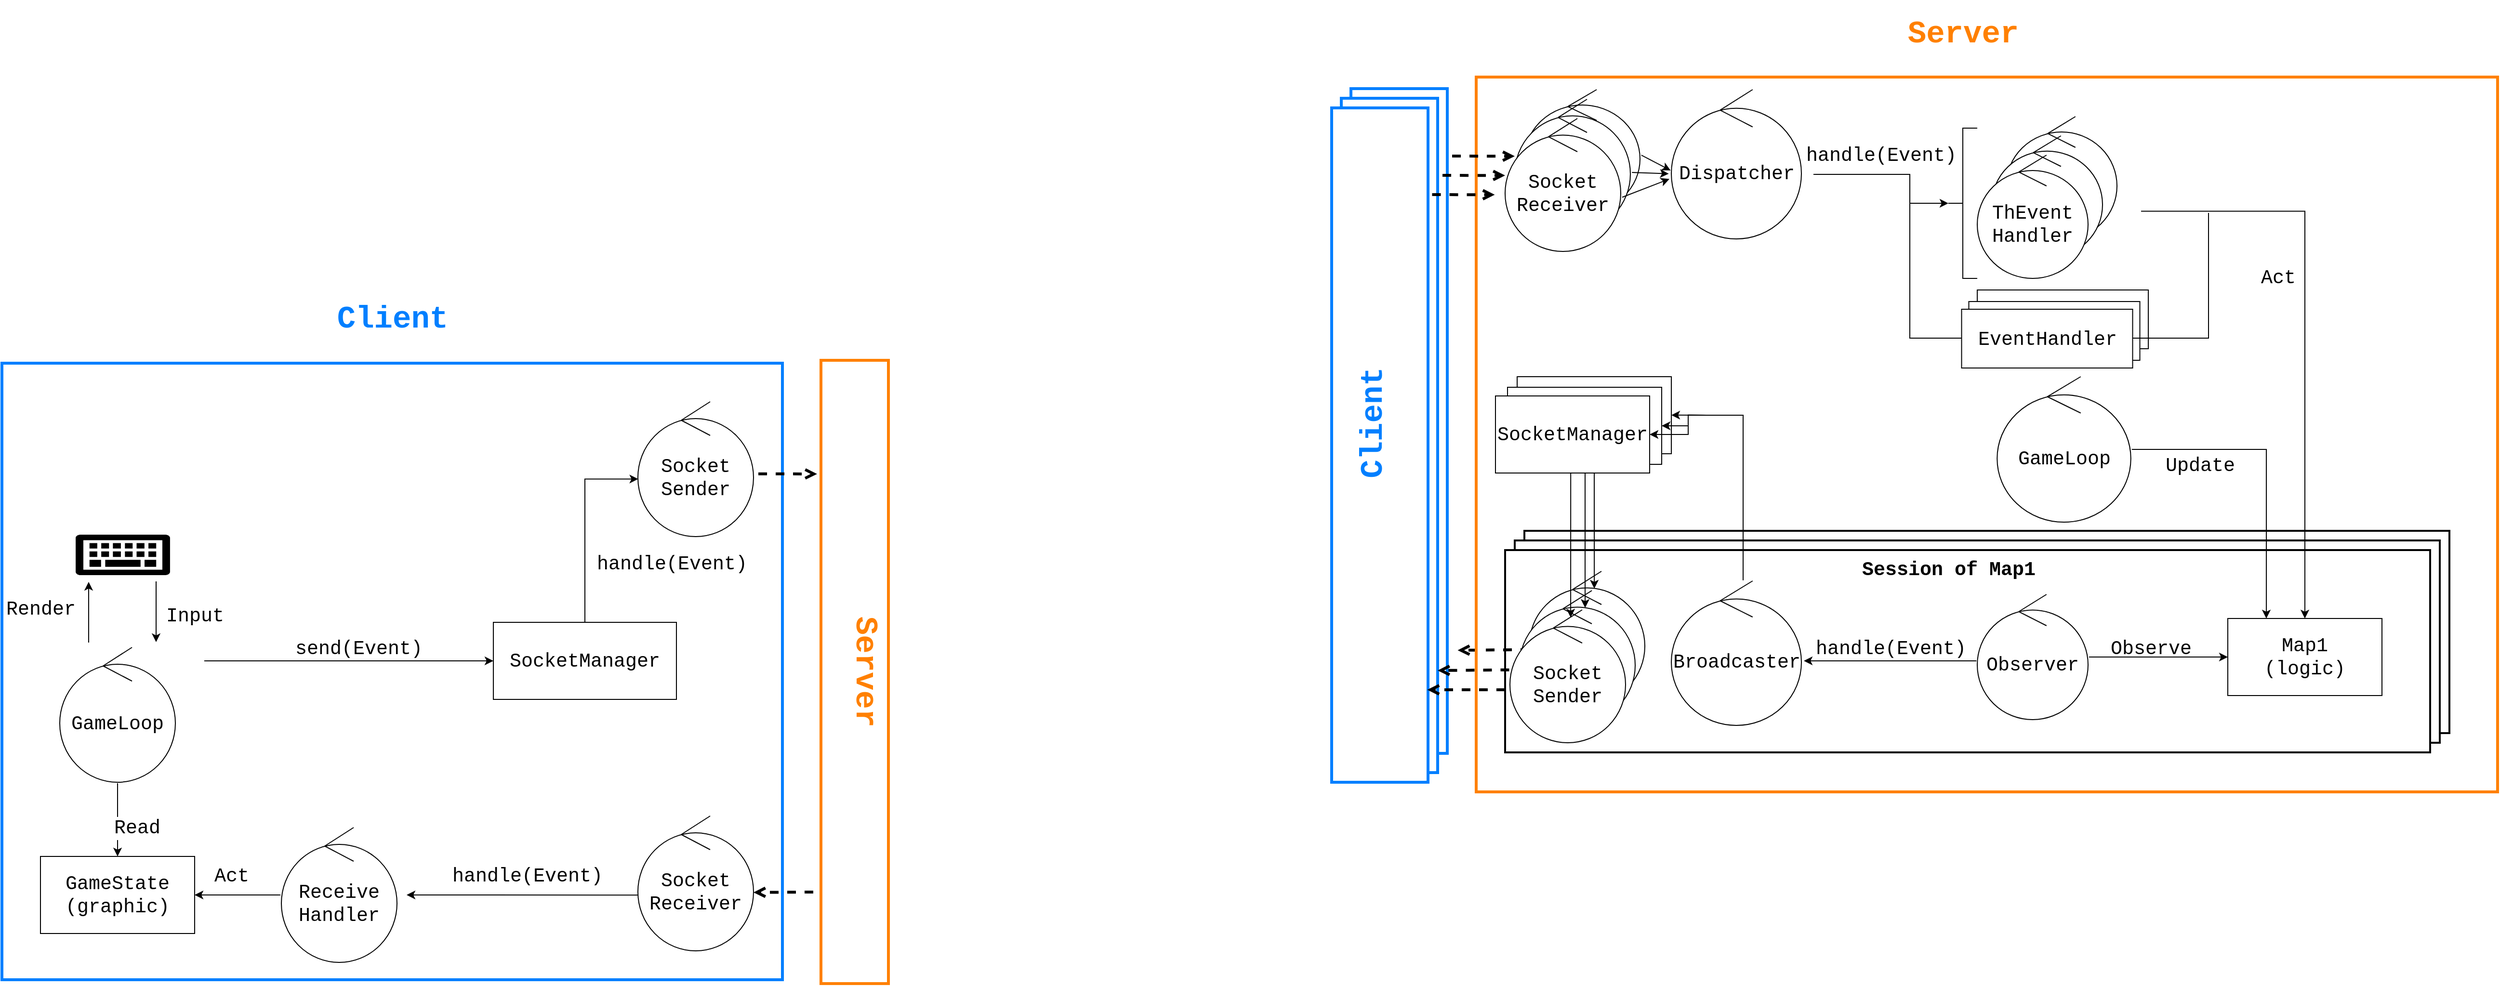 <mxfile compressed="false" version="13.3.5" type="device">
  <diagram id="oRo_z_dw-nL0XvEMk9dy" name="Threading architecture">
    <mxGraphModel dx="5634" dy="1031" grid="1" gridSize="10" guides="1" tooltips="1" connect="1" arrows="1" fold="1" page="0" pageScale="1" pageWidth="850" pageHeight="1100" background="#ffffff" math="0" shadow="0">
      <root>
        <mxCell id="OZjUQ0gGfMh4LwKYj09D-0" />
        <mxCell id="OZjUQ0gGfMh4LwKYj09D-1" parent="OZjUQ0gGfMh4LwKYj09D-0" />
        <mxCell id="T-jV7CFjgYgoMKKSoODc-3" value="" style="rounded=0;whiteSpace=wrap;html=1;fillColor=none;strokeColor=#000000;strokeWidth=2;fontSize=20;" vertex="1" parent="OZjUQ0gGfMh4LwKYj09D-1">
          <mxGeometry x="1280" y="1760" width="960" height="210" as="geometry" />
        </mxCell>
        <mxCell id="T-jV7CFjgYgoMKKSoODc-2" value="" style="rounded=0;whiteSpace=wrap;html=1;strokeColor=#000000;strokeWidth=2;fontSize=20;" vertex="1" parent="OZjUQ0gGfMh4LwKYj09D-1">
          <mxGeometry x="1270" y="1770" width="960" height="210" as="geometry" />
        </mxCell>
        <mxCell id="OZjUQ0gGfMh4LwKYj09D-3" value="" style="rounded=0;whiteSpace=wrap;html=1;strokeColor=#000000;strokeWidth=2;fontSize=20;" parent="OZjUQ0gGfMh4LwKYj09D-1" vertex="1">
          <mxGeometry x="1260" y="1780" width="960" height="210" as="geometry" />
        </mxCell>
        <mxCell id="mMupcujavIfd1Qa72NL4-7" style="edgeStyle=orthogonalEdgeStyle;rounded=0;comic=0;orthogonalLoop=1;jettySize=auto;html=1;entryX=0.563;entryY=0.13;entryDx=0;entryDy=0;entryPerimeter=0;startArrow=none;startFill=0;endArrow=classic;endFill=1;strokeWidth=1;fontFamily=Courier New;fontSize=20;" parent="OZjUQ0gGfMh4LwKYj09D-1" source="mMupcujavIfd1Qa72NL4-4" target="OZjUQ0gGfMh4LwKYj09D-16" edge="1">
          <mxGeometry relative="1" as="geometry" />
        </mxCell>
        <mxCell id="T-jV7CFjgYgoMKKSoODc-22" value="" style="endArrow=open;dashed=1;html=1;fontFamily=Courier New;strokeWidth=3;endFill=0;exitX=0.002;exitY=0.588;exitDx=0;exitDy=0;exitPerimeter=0;fontSize=20;" edge="1" parent="OZjUQ0gGfMh4LwKYj09D-1">
          <mxGeometry width="50" height="50" relative="1" as="geometry">
            <mxPoint x="1285.004" y="1883.32" as="sourcePoint" />
            <mxPoint x="1210.76" y="1884" as="targetPoint" />
          </mxGeometry>
        </mxCell>
        <mxCell id="T-jV7CFjgYgoMKKSoODc-20" value="" style="rounded=0;whiteSpace=wrap;html=1;fillColor=none;strokeColor=#007FFF;strokeWidth=3;" vertex="1" parent="OZjUQ0gGfMh4LwKYj09D-1">
          <mxGeometry x="1100" y="1301" width="100" height="690" as="geometry" />
        </mxCell>
        <mxCell id="T-jV7CFjgYgoMKKSoODc-17" value="" style="rounded=0;whiteSpace=wrap;html=1;strokeColor=#007FFF;strokeWidth=3;" vertex="1" parent="OZjUQ0gGfMh4LwKYj09D-1">
          <mxGeometry x="1090" y="1311" width="100" height="700" as="geometry" />
        </mxCell>
        <mxCell id="T-jV7CFjgYgoMKKSoODc-18" value="" style="endArrow=open;dashed=1;html=1;fontFamily=Courier New;strokeWidth=3;exitX=1.033;exitY=0.534;exitDx=0;exitDy=0;exitPerimeter=0;endFill=0;fontSize=20;" edge="1" parent="OZjUQ0gGfMh4LwKYj09D-1">
          <mxGeometry width="50" height="50" relative="1" as="geometry">
            <mxPoint x="1195.026" y="1390.998" as="sourcePoint" />
            <mxPoint x="1260" y="1391.17" as="targetPoint" />
          </mxGeometry>
        </mxCell>
        <mxCell id="T-jV7CFjgYgoMKKSoODc-19" value="" style="endArrow=open;dashed=1;html=1;fontFamily=Courier New;strokeWidth=3;endFill=0;exitX=0.002;exitY=0.588;exitDx=0;exitDy=0;exitPerimeter=0;fontSize=20;" edge="1" parent="OZjUQ0gGfMh4LwKYj09D-1">
          <mxGeometry width="50" height="50" relative="1" as="geometry">
            <mxPoint x="1264.244" y="1904.32" as="sourcePoint" />
            <mxPoint x="1190" y="1905" as="targetPoint" />
          </mxGeometry>
        </mxCell>
        <mxCell id="T-jV7CFjgYgoMKKSoODc-6" value="EventHandler" style="rounded=0;whiteSpace=wrap;html=1;strokeColor=#000000;strokeWidth=1;fillColor=#ffffff;fontFamily=Courier New;fontSize=20;" vertex="1" parent="OZjUQ0gGfMh4LwKYj09D-1">
          <mxGeometry x="1750" y="1510" width="177.5" height="61" as="geometry" />
        </mxCell>
        <mxCell id="T-jV7CFjgYgoMKKSoODc-5" value="EventHandler" style="rounded=0;whiteSpace=wrap;html=1;strokeColor=#000000;strokeWidth=1;fillColor=#ffffff;fontFamily=Courier New;fontSize=20;" vertex="1" parent="OZjUQ0gGfMh4LwKYj09D-1">
          <mxGeometry x="1741.25" y="1522" width="177.5" height="61" as="geometry" />
        </mxCell>
        <mxCell id="mMupcujavIfd1Qa72NL4-4" value="" style="rounded=0;whiteSpace=wrap;html=1;strokeColor=#000000;strokeWidth=1;fillColor=#ffffff;fontFamily=Courier New;fontSize=20;" parent="OZjUQ0gGfMh4LwKYj09D-1" vertex="1">
          <mxGeometry x="1272.5" y="1600" width="160" height="80" as="geometry" />
        </mxCell>
        <mxCell id="mMupcujavIfd1Qa72NL4-3" value="" style="rounded=0;whiteSpace=wrap;html=1;strokeColor=#000000;strokeWidth=1;fillColor=#ffffff;fontFamily=Courier New;fontSize=20;" parent="OZjUQ0gGfMh4LwKYj09D-1" vertex="1">
          <mxGeometry x="1262.5" y="1611" width="160" height="80" as="geometry" />
        </mxCell>
        <mxCell id="OZjUQ0gGfMh4LwKYj09D-2" value="" style="rounded=0;whiteSpace=wrap;html=1;fillColor=none;strokeColor=#FF8000;strokeWidth=3;" parent="OZjUQ0gGfMh4LwKYj09D-1" vertex="1">
          <mxGeometry x="1230" y="1289" width="1060" height="742" as="geometry" />
        </mxCell>
        <mxCell id="OZjUQ0gGfMh4LwKYj09D-4" value="" style="ellipse;shape=umlControl;whiteSpace=wrap;html=1;strokeColor=#000000;fillColor=#ffffff;fontFamily=Courier New;perimeterSpacing=1;fontSize=20;" parent="OZjUQ0gGfMh4LwKYj09D-1" vertex="1">
          <mxGeometry x="1780" y="1330" width="115" height="128" as="geometry" />
        </mxCell>
        <mxCell id="OZjUQ0gGfMh4LwKYj09D-5" value="" style="ellipse;shape=umlControl;whiteSpace=wrap;html=1;strokeColor=#000000;fillColor=#ffffff;fontFamily=Courier New;perimeterSpacing=1;fontSize=20;" parent="OZjUQ0gGfMh4LwKYj09D-1" vertex="1">
          <mxGeometry x="1765" y="1350" width="115" height="127" as="geometry" />
        </mxCell>
        <mxCell id="OZjUQ0gGfMh4LwKYj09D-6" value="" style="ellipse;shape=umlControl;whiteSpace=wrap;html=1;strokeColor=#000000;fillColor=#ffffff;fontFamily=Courier New;fontSize=20;" parent="OZjUQ0gGfMh4LwKYj09D-1" vertex="1">
          <mxGeometry x="1280" y="1302" width="120" height="128" as="geometry" />
        </mxCell>
        <mxCell id="OZjUQ0gGfMh4LwKYj09D-7" value="" style="ellipse;shape=umlControl;whiteSpace=wrap;html=1;strokeColor=#000000;fillColor=#ffffff;fontFamily=Courier New;fontSize=20;" parent="OZjUQ0gGfMh4LwKYj09D-1" vertex="1">
          <mxGeometry x="1270" y="1312" width="120" height="138" as="geometry" />
        </mxCell>
        <mxCell id="OZjUQ0gGfMh4LwKYj09D-8" value="" style="rounded=0;whiteSpace=wrap;html=1;fillColor=none;strokeColor=#007FFF;strokeWidth=3;" parent="OZjUQ0gGfMh4LwKYj09D-1" vertex="1">
          <mxGeometry x="-300" y="1586" width="810" height="640" as="geometry" />
        </mxCell>
        <mxCell id="OZjUQ0gGfMh4LwKYj09D-9" value="Socket&lt;br&gt;Sender" style="ellipse;shape=umlControl;whiteSpace=wrap;html=1;strokeColor=#000000;fillColor=#ffffff;fontFamily=Courier New;perimeterSpacing=1;fontSize=20;" parent="OZjUQ0gGfMh4LwKYj09D-1" vertex="1">
          <mxGeometry x="360" y="1626" width="120" height="140" as="geometry" />
        </mxCell>
        <mxCell id="OZjUQ0gGfMh4LwKYj09D-10" style="edgeStyle=orthogonalEdgeStyle;rounded=0;orthogonalLoop=1;jettySize=auto;html=1;startArrow=none;startFill=0;endArrow=classic;endFill=1;strokeWidth=1;fontFamily=Courier New;fontSize=20;exitX=0.008;exitY=0.585;exitDx=0;exitDy=0;exitPerimeter=0;" parent="OZjUQ0gGfMh4LwKYj09D-1" source="OZjUQ0gGfMh4LwKYj09D-12" edge="1">
          <mxGeometry relative="1" as="geometry">
            <Array as="points">
              <mxPoint x="320" y="2138" />
            </Array>
            <mxPoint x="320" y="2138" as="sourcePoint" />
            <mxPoint x="120" y="2138" as="targetPoint" />
          </mxGeometry>
        </mxCell>
        <mxCell id="OZjUQ0gGfMh4LwKYj09D-11" value="handle(Event)" style="edgeLabel;html=1;align=center;verticalAlign=middle;resizable=0;points=[];fontFamily=Courier New;labelBackgroundColor=none;fontSize=20;" parent="OZjUQ0gGfMh4LwKYj09D-10" vertex="1" connectable="0">
          <mxGeometry x="0.167" relative="1" as="geometry">
            <mxPoint x="25.05" y="-20" as="offset" />
          </mxGeometry>
        </mxCell>
        <mxCell id="OZjUQ0gGfMh4LwKYj09D-12" value="Socket&lt;br&gt;Receiver" style="ellipse;shape=umlControl;whiteSpace=wrap;html=1;strokeColor=#000000;fillColor=#ffffff;fontFamily=Courier New;perimeterSpacing=1;fontSize=20;" parent="OZjUQ0gGfMh4LwKYj09D-1" vertex="1">
          <mxGeometry x="360" y="2056" width="120" height="140" as="geometry" />
        </mxCell>
        <mxCell id="OZjUQ0gGfMh4LwKYj09D-13" value="" style="endArrow=open;dashed=1;html=1;fontFamily=Courier New;strokeWidth=3;exitX=1.033;exitY=0.534;exitDx=0;exitDy=0;exitPerimeter=0;endFill=0;fontSize=20;" parent="OZjUQ0gGfMh4LwKYj09D-1" source="OZjUQ0gGfMh4LwKYj09D-9" edge="1">
          <mxGeometry width="50" height="50" relative="1" as="geometry">
            <mxPoint x="570" y="1716" as="sourcePoint" />
            <mxPoint x="546" y="1701" as="targetPoint" />
          </mxGeometry>
        </mxCell>
        <mxCell id="OZjUQ0gGfMh4LwKYj09D-14" value="Socket&lt;br&gt;Receiver" style="ellipse;shape=umlControl;whiteSpace=wrap;html=1;strokeColor=#000000;fillColor=#ffffff;fontFamily=Courier New;perimeterSpacing=1;fontSize=20;" parent="OZjUQ0gGfMh4LwKYj09D-1" vertex="1">
          <mxGeometry x="1260" y="1332" width="120" height="138" as="geometry" />
        </mxCell>
        <mxCell id="OZjUQ0gGfMh4LwKYj09D-19" value="Dispatcher" style="ellipse;shape=umlControl;whiteSpace=wrap;html=1;strokeColor=#000000;fillColor=#ffffff;fontFamily=Courier New;perimeterSpacing=1;fontSize=20;" parent="OZjUQ0gGfMh4LwKYj09D-1" vertex="1">
          <mxGeometry x="1432.5" y="1302" width="135" height="155" as="geometry" />
        </mxCell>
        <mxCell id="OZjUQ0gGfMh4LwKYj09D-20" value="" style="endArrow=classic;html=1;strokeWidth=1;fontFamily=Courier New;entryX=0.002;entryY=0.541;entryDx=0;entryDy=0;entryPerimeter=0;exitX=1.012;exitY=0.532;exitDx=0;exitDy=0;exitPerimeter=0;fontSize=20;" parent="OZjUQ0gGfMh4LwKYj09D-1" source="OZjUQ0gGfMh4LwKYj09D-6" target="OZjUQ0gGfMh4LwKYj09D-19" edge="1">
          <mxGeometry width="50" height="50" relative="1" as="geometry">
            <mxPoint x="1400" y="1400" as="sourcePoint" />
            <mxPoint x="1450" y="1350" as="targetPoint" />
          </mxGeometry>
        </mxCell>
        <mxCell id="OZjUQ0gGfMh4LwKYj09D-21" value="" style="endArrow=classic;html=1;strokeWidth=1;fontFamily=Courier New;exitX=1.014;exitY=0.551;exitDx=0;exitDy=0;exitPerimeter=0;entryX=-0.012;entryY=0.563;entryDx=0;entryDy=0;entryPerimeter=0;fontSize=20;" parent="OZjUQ0gGfMh4LwKYj09D-1" source="OZjUQ0gGfMh4LwKYj09D-7" target="OZjUQ0gGfMh4LwKYj09D-19" edge="1">
          <mxGeometry width="50" height="50" relative="1" as="geometry">
            <mxPoint x="1400" y="1410.006" as="sourcePoint" />
            <mxPoint x="1462.804" y="1430.002" as="targetPoint" />
          </mxGeometry>
        </mxCell>
        <mxCell id="OZjUQ0gGfMh4LwKYj09D-22" value="" style="endArrow=classic;html=1;strokeWidth=1;fontFamily=Courier New;exitX=1.004;exitY=0.591;exitDx=0;exitDy=0;exitPerimeter=0;entryX=-0.007;entryY=0.597;entryDx=0;entryDy=0;entryPerimeter=0;fontSize=20;" parent="OZjUQ0gGfMh4LwKYj09D-1" source="OZjUQ0gGfMh4LwKYj09D-14" target="OZjUQ0gGfMh4LwKYj09D-19" edge="1">
          <mxGeometry width="50" height="50" relative="1" as="geometry">
            <mxPoint x="1390.0" y="1430.0" as="sourcePoint" />
            <mxPoint x="1460.856" y="1431.176" as="targetPoint" />
          </mxGeometry>
        </mxCell>
        <mxCell id="mMupcujavIfd1Qa72NL4-8" style="edgeStyle=orthogonalEdgeStyle;rounded=0;comic=0;orthogonalLoop=1;jettySize=auto;html=1;startArrow=none;startFill=0;endArrow=none;endFill=0;strokeWidth=1;fontFamily=Courier New;fontSize=20;" parent="OZjUQ0gGfMh4LwKYj09D-1" source="OZjUQ0gGfMh4LwKYj09D-23" edge="1">
          <mxGeometry relative="1" as="geometry">
            <mxPoint x="1470" y="1640" as="targetPoint" />
            <Array as="points">
              <mxPoint x="1507" y="1640" />
            </Array>
          </mxGeometry>
        </mxCell>
        <mxCell id="OZjUQ0gGfMh4LwKYj09D-28" style="edgeStyle=orthogonalEdgeStyle;rounded=0;orthogonalLoop=1;jettySize=auto;html=1;entryX=0.011;entryY=0.572;entryDx=0;entryDy=0;entryPerimeter=0;startArrow=none;startFill=0;endArrow=classic;endFill=1;strokeWidth=1;fontFamily=Courier New;fontSize=20;" parent="OZjUQ0gGfMh4LwKYj09D-1" source="OZjUQ0gGfMh4LwKYj09D-30" target="OZjUQ0gGfMh4LwKYj09D-9" edge="1">
          <mxGeometry relative="1" as="geometry" />
        </mxCell>
        <mxCell id="OZjUQ0gGfMh4LwKYj09D-29" value="handle(Event)" style="edgeLabel;html=1;align=center;verticalAlign=middle;resizable=0;points=[];fontFamily=Courier New;fontSize=20;" parent="OZjUQ0gGfMh4LwKYj09D-28" vertex="1" connectable="0">
          <mxGeometry x="-0.493" y="4" relative="1" as="geometry">
            <mxPoint x="93.97" y="-10.14" as="offset" />
          </mxGeometry>
        </mxCell>
        <mxCell id="OZjUQ0gGfMh4LwKYj09D-30" value="SocketManager" style="rounded=0;whiteSpace=wrap;html=1;strokeColor=#000000;strokeWidth=1;fillColor=#ffffff;fontFamily=Courier New;fontSize=20;" parent="OZjUQ0gGfMh4LwKYj09D-1" vertex="1">
          <mxGeometry x="210" y="1855" width="190" height="80" as="geometry" />
        </mxCell>
        <mxCell id="OZjUQ0gGfMh4LwKYj09D-31" value="send(Event)" style="text;html=1;align=center;verticalAlign=middle;resizable=0;points=[];autosize=1;fontFamily=Courier New;fontSize=20;" parent="OZjUQ0gGfMh4LwKYj09D-1" vertex="1">
          <mxGeometry x="-5" y="1867" width="150" height="30" as="geometry" />
        </mxCell>
        <mxCell id="OZjUQ0gGfMh4LwKYj09D-32" style="edgeStyle=orthogonalEdgeStyle;rounded=0;orthogonalLoop=1;jettySize=auto;html=1;startArrow=none;startFill=0;endArrow=classic;endFill=1;strokeWidth=1;fontFamily=Courier New;entryX=1;entryY=0.5;entryDx=0;entryDy=0;fontSize=20;" parent="OZjUQ0gGfMh4LwKYj09D-1" source="OZjUQ0gGfMh4LwKYj09D-34" target="OZjUQ0gGfMh4LwKYj09D-50" edge="1">
          <mxGeometry relative="1" as="geometry">
            <mxPoint x="-140" y="2018" as="targetPoint" />
            <Array as="points">
              <mxPoint x="-30" y="2138" />
              <mxPoint x="-30" y="2138" />
            </Array>
          </mxGeometry>
        </mxCell>
        <mxCell id="OZjUQ0gGfMh4LwKYj09D-33" value="Act" style="edgeLabel;html=1;align=center;verticalAlign=middle;resizable=0;points=[];fontFamily=Courier New;fontSize=20;" parent="OZjUQ0gGfMh4LwKYj09D-32" vertex="1" connectable="0">
          <mxGeometry x="0.395" y="-2" relative="1" as="geometry">
            <mxPoint x="10.39" y="-18" as="offset" />
          </mxGeometry>
        </mxCell>
        <mxCell id="OZjUQ0gGfMh4LwKYj09D-34" value="Receive&lt;br&gt;Handler" style="ellipse;shape=umlControl;whiteSpace=wrap;html=1;strokeColor=#000000;fillColor=#ffffff;fontFamily=Courier New;perimeterSpacing=1;fontSize=20;" parent="OZjUQ0gGfMh4LwKYj09D-1" vertex="1">
          <mxGeometry x="-10" y="2068" width="120" height="140" as="geometry" />
        </mxCell>
        <mxCell id="OZjUQ0gGfMh4LwKYj09D-35" value="ThEvent&lt;br&gt;Handler" style="ellipse;shape=umlControl;whiteSpace=wrap;html=1;strokeColor=#000000;fillColor=#ffffff;fontFamily=Courier New;perimeterSpacing=1;fontSize=20;" parent="OZjUQ0gGfMh4LwKYj09D-1" vertex="1">
          <mxGeometry x="1750" y="1370" width="115" height="128" as="geometry" />
        </mxCell>
        <mxCell id="OZjUQ0gGfMh4LwKYj09D-36" style="edgeStyle=orthogonalEdgeStyle;rounded=0;orthogonalLoop=1;jettySize=auto;html=1;startArrow=classic;startFill=1;endArrow=none;endFill=0;strokeWidth=1;fontFamily=Courier New;fontSize=20;" parent="OZjUQ0gGfMh4LwKYj09D-1" edge="1">
          <mxGeometry relative="1" as="geometry">
            <mxPoint x="1720" y="1420" as="sourcePoint" />
            <mxPoint x="1580" y="1390" as="targetPoint" />
            <Array as="points">
              <mxPoint x="1680" y="1420" />
              <mxPoint x="1680" y="1390" />
            </Array>
          </mxGeometry>
        </mxCell>
        <mxCell id="OZjUQ0gGfMh4LwKYj09D-37" value="handle(Event)" style="edgeLabel;html=1;align=center;verticalAlign=middle;resizable=0;points=[];fontFamily=Courier New;labelBackgroundColor=none;fontSize=20;" parent="OZjUQ0gGfMh4LwKYj09D-36" vertex="1" connectable="0">
          <mxGeometry x="0.167" relative="1" as="geometry">
            <mxPoint x="-1.18" y="-20.04" as="offset" />
          </mxGeometry>
        </mxCell>
        <mxCell id="OZjUQ0gGfMh4LwKYj09D-38" value="" style="strokeWidth=1;html=1;shape=mxgraph.flowchart.annotation_2;align=left;labelPosition=right;pointerEvents=1;fillColor=#ffffff;fontFamily=Courier New;fontSize=20;" parent="OZjUQ0gGfMh4LwKYj09D-1" vertex="1">
          <mxGeometry x="1720" y="1342" width="30" height="156" as="geometry" />
        </mxCell>
        <mxCell id="OZjUQ0gGfMh4LwKYj09D-39" style="edgeStyle=orthogonalEdgeStyle;rounded=0;orthogonalLoop=1;jettySize=auto;html=1;entryX=1.029;entryY=0.558;entryDx=0;entryDy=0;entryPerimeter=0;startArrow=classic;startFill=1;endArrow=none;endFill=0;strokeWidth=1;fontFamily=Courier New;exitX=0.5;exitY=0;exitDx=0;exitDy=0;fontSize=20;" parent="OZjUQ0gGfMh4LwKYj09D-1" source="OZjUQ0gGfMh4LwKYj09D-41" edge="1">
          <mxGeometry relative="1" as="geometry">
            <mxPoint x="2030" y="1458" as="sourcePoint" />
            <mxPoint x="1919.998" y="1428.236" as="targetPoint" />
            <Array as="points">
              <mxPoint x="2090" y="1428" />
            </Array>
          </mxGeometry>
        </mxCell>
        <mxCell id="OZjUQ0gGfMh4LwKYj09D-40" value="Act" style="edgeLabel;html=1;align=center;verticalAlign=middle;resizable=0;points=[];fontFamily=Courier New;labelBackgroundColor=none;fontSize=20;" parent="OZjUQ0gGfMh4LwKYj09D-39" vertex="1" connectable="0">
          <mxGeometry x="0.167" relative="1" as="geometry">
            <mxPoint x="-28.43" y="-8.16" as="offset" />
          </mxGeometry>
        </mxCell>
        <mxCell id="OZjUQ0gGfMh4LwKYj09D-41" value="Map1&lt;br style=&quot;font-size: 20px&quot;&gt;(logic)" style="rounded=0;whiteSpace=wrap;html=1;strokeColor=#000000;strokeWidth=1;fillColor=#ffffff;fontFamily=Courier New;fontSize=20;" parent="OZjUQ0gGfMh4LwKYj09D-1" vertex="1">
          <mxGeometry x="2010" y="1851" width="160" height="80" as="geometry" />
        </mxCell>
        <mxCell id="OZjUQ0gGfMh4LwKYj09D-42" style="edgeStyle=orthogonalEdgeStyle;rounded=0;orthogonalLoop=1;jettySize=auto;html=1;startArrow=none;startFill=0;endArrow=classic;endFill=1;strokeWidth=1;fontFamily=Courier New;entryX=0.25;entryY=0;entryDx=0;entryDy=0;fontSize=20;" parent="OZjUQ0gGfMh4LwKYj09D-1" source="OZjUQ0gGfMh4LwKYj09D-44" target="OZjUQ0gGfMh4LwKYj09D-41" edge="1">
          <mxGeometry relative="1" as="geometry">
            <mxPoint x="2060" y="1629" as="targetPoint" />
          </mxGeometry>
        </mxCell>
        <mxCell id="OZjUQ0gGfMh4LwKYj09D-43" value="Update" style="edgeLabel;html=1;align=center;verticalAlign=middle;resizable=0;points=[];fontFamily=Courier New;labelBackgroundColor=none;fontSize=20;" parent="OZjUQ0gGfMh4LwKYj09D-42" vertex="1" connectable="0">
          <mxGeometry x="-0.373" y="-1" relative="1" as="geometry">
            <mxPoint x="-28.71" y="15" as="offset" />
          </mxGeometry>
        </mxCell>
        <mxCell id="OZjUQ0gGfMh4LwKYj09D-44" value="GameLoop" style="ellipse;shape=umlControl;whiteSpace=wrap;html=1;strokeColor=#000000;fillColor=#ffffff;fontFamily=Courier New;perimeterSpacing=1;fontSize=20;" parent="OZjUQ0gGfMh4LwKYj09D-1" vertex="1">
          <mxGeometry x="1770.63" y="1600" width="138.75" height="151" as="geometry" />
        </mxCell>
        <mxCell id="OZjUQ0gGfMh4LwKYj09D-49" value="handle(Event)" style="edgeLabel;html=1;align=center;verticalAlign=middle;resizable=0;points=[];fontFamily=Courier New;labelBackgroundColor=none;fontSize=20;" parent="OZjUQ0gGfMh4LwKYj09D-1" vertex="1" connectable="0">
          <mxGeometry x="1659.999" y="1882.0" as="geometry" />
        </mxCell>
        <mxCell id="OZjUQ0gGfMh4LwKYj09D-50" value="GameState&lt;br style=&quot;font-size: 20px;&quot;&gt;(graphic)" style="rounded=0;whiteSpace=wrap;html=1;strokeColor=#000000;strokeWidth=1;fillColor=#ffffff;fontFamily=Courier New;fontSize=20;" parent="OZjUQ0gGfMh4LwKYj09D-1" vertex="1">
          <mxGeometry x="-260" y="2098" width="160" height="80" as="geometry" />
        </mxCell>
        <mxCell id="OZjUQ0gGfMh4LwKYj09D-52" style="edgeStyle=orthogonalEdgeStyle;rounded=0;orthogonalLoop=1;jettySize=auto;html=1;entryX=0.5;entryY=0;entryDx=0;entryDy=0;startArrow=none;startFill=0;endArrow=classic;endFill=1;strokeWidth=1;fontFamily=Courier New;fontSize=20;" parent="OZjUQ0gGfMh4LwKYj09D-1" source="OZjUQ0gGfMh4LwKYj09D-56" target="OZjUQ0gGfMh4LwKYj09D-50" edge="1">
          <mxGeometry relative="1" as="geometry" />
        </mxCell>
        <mxCell id="OZjUQ0gGfMh4LwKYj09D-53" value="Read" style="edgeLabel;html=1;align=center;verticalAlign=middle;resizable=0;points=[];fontFamily=Courier New;fontSize=20;" parent="OZjUQ0gGfMh4LwKYj09D-52" vertex="1" connectable="0">
          <mxGeometry x="-0.234" y="3" relative="1" as="geometry">
            <mxPoint x="17" y="17.03" as="offset" />
          </mxGeometry>
        </mxCell>
        <mxCell id="OZjUQ0gGfMh4LwKYj09D-54" style="edgeStyle=orthogonalEdgeStyle;rounded=0;orthogonalLoop=1;jettySize=auto;html=1;startArrow=none;startFill=0;endArrow=classic;endFill=1;strokeWidth=1;fontFamily=Courier New;fontSize=20;" parent="OZjUQ0gGfMh4LwKYj09D-1" edge="1">
          <mxGeometry relative="1" as="geometry">
            <mxPoint x="-210" y="1812.97" as="targetPoint" />
            <mxPoint x="-210" y="1876" as="sourcePoint" />
          </mxGeometry>
        </mxCell>
        <mxCell id="OZjUQ0gGfMh4LwKYj09D-55" value="Render" style="edgeLabel;html=1;align=center;verticalAlign=middle;resizable=0;points=[];fontFamily=Courier New;fontSize=20;" parent="OZjUQ0gGfMh4LwKYj09D-54" vertex="1" connectable="0">
          <mxGeometry x="-0.229" y="2" relative="1" as="geometry">
            <mxPoint x="-48" y="-10.5" as="offset" />
          </mxGeometry>
        </mxCell>
        <mxCell id="OZjUQ0gGfMh4LwKYj09D-56" value="GameLoop" style="ellipse;shape=umlControl;whiteSpace=wrap;html=1;strokeColor=#000000;fillColor=#ffffff;fontFamily=Courier New;perimeterSpacing=1;fontSize=20;" parent="OZjUQ0gGfMh4LwKYj09D-1" vertex="1">
          <mxGeometry x="-240" y="1881" width="120" height="140" as="geometry" />
        </mxCell>
        <mxCell id="OZjUQ0gGfMh4LwKYj09D-57" style="edgeStyle=orthogonalEdgeStyle;rounded=0;orthogonalLoop=1;jettySize=auto;html=1;entryX=0;entryY=0.5;entryDx=0;entryDy=0;startArrow=none;startFill=0;endArrow=classic;endFill=1;strokeWidth=1;fontFamily=Courier New;comic=0;fontSize=20;" parent="OZjUQ0gGfMh4LwKYj09D-1" target="OZjUQ0gGfMh4LwKYj09D-30" edge="1">
          <mxGeometry relative="1" as="geometry">
            <Array as="points">
              <mxPoint x="99" y="1895" />
            </Array>
            <mxPoint x="-90" y="1895" as="sourcePoint" />
          </mxGeometry>
        </mxCell>
        <mxCell id="mMupcujavIfd1Qa72NL4-0" value="&lt;h1&gt;&lt;font color=&quot;#007fff&quot; style=&quot;font-size: 32px&quot;&gt;Client&lt;/font&gt;&lt;/h1&gt;" style="text;html=1;align=center;verticalAlign=middle;resizable=0;points=[];autosize=1;fontFamily=Courier New;" parent="OZjUQ0gGfMh4LwKYj09D-1" vertex="1">
          <mxGeometry x="40" y="1516" width="130" height="50" as="geometry" />
        </mxCell>
        <mxCell id="mMupcujavIfd1Qa72NL4-1" value="&lt;h1&gt;&lt;font color=&quot;#ff8000&quot; style=&quot;font-size: 32px&quot;&gt;Server&lt;/font&gt;&lt;/h1&gt;" style="text;html=1;align=center;verticalAlign=middle;resizable=0;points=[];autosize=1;fontFamily=Courier New;" parent="OZjUQ0gGfMh4LwKYj09D-1" vertex="1">
          <mxGeometry x="1670" y="1220" width="130" height="50" as="geometry" />
        </mxCell>
        <mxCell id="mMupcujavIfd1Qa72NL4-10" style="edgeStyle=orthogonalEdgeStyle;rounded=0;comic=0;orthogonalLoop=1;jettySize=auto;html=1;entryX=1;entryY=0.5;entryDx=0;entryDy=0;startArrow=none;startFill=0;endArrow=classic;endFill=1;strokeWidth=1;fontFamily=Courier New;fontSize=20;" parent="OZjUQ0gGfMh4LwKYj09D-1" target="mMupcujavIfd1Qa72NL4-4" edge="1">
          <mxGeometry relative="1" as="geometry">
            <mxPoint x="1470" y="1639.941" as="sourcePoint" />
          </mxGeometry>
        </mxCell>
        <mxCell id="mMupcujavIfd1Qa72NL4-11" style="edgeStyle=orthogonalEdgeStyle;rounded=0;comic=0;orthogonalLoop=1;jettySize=auto;html=1;entryX=1;entryY=0.5;entryDx=0;entryDy=0;startArrow=none;startFill=0;endArrow=classic;endFill=1;strokeWidth=1;fontFamily=Courier New;fontSize=20;" parent="OZjUQ0gGfMh4LwKYj09D-1" target="mMupcujavIfd1Qa72NL4-3" edge="1">
          <mxGeometry relative="1" as="geometry">
            <Array as="points">
              <mxPoint x="1450" y="1640" />
              <mxPoint x="1450" y="1651" />
            </Array>
            <mxPoint x="1470" y="1639.941" as="sourcePoint" />
          </mxGeometry>
        </mxCell>
        <mxCell id="mMupcujavIfd1Qa72NL4-12" style="edgeStyle=orthogonalEdgeStyle;rounded=0;comic=0;orthogonalLoop=1;jettySize=auto;html=1;startArrow=none;startFill=0;endArrow=classic;endFill=1;strokeWidth=1;fontFamily=Courier New;fontSize=20;" parent="OZjUQ0gGfMh4LwKYj09D-1" target="mMupcujavIfd1Qa72NL4-2" edge="1">
          <mxGeometry relative="1" as="geometry">
            <Array as="points">
              <mxPoint x="1450" y="1640" />
              <mxPoint x="1450" y="1660" />
            </Array>
            <mxPoint x="1470" y="1639.941" as="sourcePoint" />
          </mxGeometry>
        </mxCell>
        <mxCell id="mMupcujavIfd1Qa72NL4-13" value="" style="shape=image;html=1;verticalAlign=top;verticalLabelPosition=bottom;labelBackgroundColor=#ffffff;imageAspect=0;aspect=fixed;image=https://cdn2.iconfinder.com/data/icons/pittogrammi/142/03-128.png;strokeColor=#000000;strokeWidth=1;fillColor=#ffffff;fontFamily=Courier New;fontSize=20;" parent="OZjUQ0gGfMh4LwKYj09D-1" vertex="1">
          <mxGeometry x="-249" y="1635" width="149" height="149" as="geometry" />
        </mxCell>
        <mxCell id="T-jV7CFjgYgoMKKSoODc-0" style="edgeStyle=orthogonalEdgeStyle;rounded=0;orthogonalLoop=1;jettySize=auto;html=1;startArrow=none;startFill=0;endArrow=none;endFill=0;strokeWidth=1;fontFamily=Courier New;fontSize=20;" edge="1" parent="OZjUQ0gGfMh4LwKYj09D-1">
          <mxGeometry relative="1" as="geometry">
            <mxPoint x="1990" y="1430" as="sourcePoint" />
            <mxPoint x="1580" y="1390" as="targetPoint" />
            <Array as="points">
              <mxPoint x="1990" y="1560" />
              <mxPoint x="1680" y="1560" />
              <mxPoint x="1680" y="1390" />
            </Array>
          </mxGeometry>
        </mxCell>
        <mxCell id="OZjUQ0gGfMh4LwKYj09D-23" value="Broadcaster" style="ellipse;shape=umlControl;whiteSpace=wrap;html=1;strokeColor=#000000;fillColor=#ffffff;fontFamily=Courier New;perimeterSpacing=1;fontSize=20;" parent="OZjUQ0gGfMh4LwKYj09D-1" vertex="1">
          <mxGeometry x="1432.5" y="1812" width="135" height="150" as="geometry" />
        </mxCell>
        <mxCell id="OZjUQ0gGfMh4LwKYj09D-48" value="Observer" style="ellipse;shape=umlControl;whiteSpace=wrap;html=1;strokeColor=#000000;fillColor=#ffffff;fontFamily=Courier New;perimeterSpacing=1;fontSize=20;" parent="OZjUQ0gGfMh4LwKYj09D-1" vertex="1">
          <mxGeometry x="1750" y="1826" width="115" height="130" as="geometry" />
        </mxCell>
        <mxCell id="OZjUQ0gGfMh4LwKYj09D-45" style="edgeStyle=orthogonalEdgeStyle;rounded=0;orthogonalLoop=1;jettySize=auto;html=1;startArrow=none;startFill=0;endArrow=classic;endFill=1;strokeWidth=1;fontFamily=Courier New;entryX=0;entryY=0.5;entryDx=0;entryDy=0;fontSize=20;" parent="OZjUQ0gGfMh4LwKYj09D-1" source="OZjUQ0gGfMh4LwKYj09D-48" target="OZjUQ0gGfMh4LwKYj09D-41" edge="1">
          <mxGeometry relative="1" as="geometry">
            <mxPoint x="2090" y="1720" as="targetPoint" />
            <Array as="points">
              <mxPoint x="1890" y="1891" />
              <mxPoint x="1890" y="1891" />
            </Array>
          </mxGeometry>
        </mxCell>
        <mxCell id="OZjUQ0gGfMh4LwKYj09D-46" value="Observe" style="edgeLabel;html=1;align=center;verticalAlign=middle;resizable=0;points=[];fontFamily=Courier New;labelBackgroundColor=none;fontSize=20;" parent="OZjUQ0gGfMh4LwKYj09D-45" vertex="1" connectable="0">
          <mxGeometry x="-0.317" y="-2" relative="1" as="geometry">
            <mxPoint x="14.59" y="-11" as="offset" />
          </mxGeometry>
        </mxCell>
        <mxCell id="OZjUQ0gGfMh4LwKYj09D-47" style="edgeStyle=orthogonalEdgeStyle;rounded=0;orthogonalLoop=1;jettySize=auto;html=1;startArrow=none;startFill=0;endArrow=classic;endFill=1;strokeWidth=1;fontFamily=Courier New;fontSize=20;" parent="OZjUQ0gGfMh4LwKYj09D-1" source="OZjUQ0gGfMh4LwKYj09D-48" edge="1">
          <mxGeometry relative="1" as="geometry">
            <Array as="points">
              <mxPoint x="1710" y="1895" />
              <mxPoint x="1710" y="1895" />
            </Array>
            <mxPoint x="1570" y="1895" as="targetPoint" />
          </mxGeometry>
        </mxCell>
        <mxCell id="T-jV7CFjgYgoMKKSoODc-4" value="EventHandler" style="rounded=0;whiteSpace=wrap;html=1;strokeColor=#000000;strokeWidth=1;fillColor=#ffffff;fontFamily=Courier New;fontSize=20;" vertex="1" parent="OZjUQ0gGfMh4LwKYj09D-1">
          <mxGeometry x="1733.75" y="1530" width="177.5" height="61" as="geometry" />
        </mxCell>
        <mxCell id="T-jV7CFjgYgoMKKSoODc-7" value="" style="endArrow=open;dashed=1;html=1;fontFamily=Courier New;strokeWidth=3;exitX=1.033;exitY=0.534;exitDx=0;exitDy=0;exitPerimeter=0;endFill=0;fontSize=20;" edge="1" parent="OZjUQ0gGfMh4LwKYj09D-1">
          <mxGeometry width="50" height="50" relative="1" as="geometry">
            <mxPoint x="1184.266" y="1410.998" as="sourcePoint" />
            <mxPoint x="1249.24" y="1411.17" as="targetPoint" />
          </mxGeometry>
        </mxCell>
        <mxCell id="T-jV7CFjgYgoMKKSoODc-9" style="edgeStyle=orthogonalEdgeStyle;rounded=0;orthogonalLoop=1;jettySize=auto;html=1;startArrow=classic;startFill=1;endArrow=none;endFill=0;strokeWidth=1;fontFamily=Courier New;fontSize=20;" edge="1" parent="OZjUQ0gGfMh4LwKYj09D-1">
          <mxGeometry relative="1" as="geometry">
            <mxPoint x="-140" y="1812.5" as="targetPoint" />
            <mxPoint x="-140" y="1875.53" as="sourcePoint" />
          </mxGeometry>
        </mxCell>
        <mxCell id="T-jV7CFjgYgoMKKSoODc-10" value="Input" style="edgeLabel;html=1;align=center;verticalAlign=middle;resizable=0;points=[];fontFamily=Courier New;fontSize=20;" vertex="1" connectable="0" parent="T-jV7CFjgYgoMKKSoODc-9">
          <mxGeometry x="-0.229" y="2" relative="1" as="geometry">
            <mxPoint x="42" y="-2.89" as="offset" />
          </mxGeometry>
        </mxCell>
        <mxCell id="OZjUQ0gGfMh4LwKYj09D-16" value="" style="ellipse;shape=umlControl;whiteSpace=wrap;html=1;strokeColor=#000000;fillColor=#ffffff;fontFamily=Courier New;fontSize=20;" parent="OZjUQ0gGfMh4LwKYj09D-1" vertex="1">
          <mxGeometry x="1285" y="1802" width="120" height="138" as="geometry" />
        </mxCell>
        <mxCell id="OZjUQ0gGfMh4LwKYj09D-17" value="" style="ellipse;shape=umlControl;whiteSpace=wrap;html=1;strokeColor=#000000;fillColor=#ffffff;fontFamily=Courier New;fontSize=20;" parent="OZjUQ0gGfMh4LwKYj09D-1" vertex="1">
          <mxGeometry x="1275" y="1822" width="120" height="138" as="geometry" />
        </mxCell>
        <mxCell id="OZjUQ0gGfMh4LwKYj09D-18" value="Socket&lt;br&gt;Sender" style="ellipse;shape=umlControl;whiteSpace=wrap;html=1;strokeColor=#000000;fillColor=#ffffff;fontFamily=Courier New;perimeterSpacing=1;fontSize=20;" parent="OZjUQ0gGfMh4LwKYj09D-1" vertex="1">
          <mxGeometry x="1265" y="1842" width="120" height="138" as="geometry" />
        </mxCell>
        <mxCell id="mMupcujavIfd1Qa72NL4-5" style="edgeStyle=orthogonalEdgeStyle;rounded=0;comic=0;orthogonalLoop=1;jettySize=auto;html=1;exitX=0.5;exitY=1;exitDx=0;exitDy=0;entryX=0.525;entryY=0.064;entryDx=0;entryDy=0;entryPerimeter=0;startArrow=none;startFill=0;endArrow=classic;endFill=1;strokeWidth=1;fontFamily=Courier New;fontSize=20;" parent="OZjUQ0gGfMh4LwKYj09D-1" source="mMupcujavIfd1Qa72NL4-2" target="OZjUQ0gGfMh4LwKYj09D-18" edge="1">
          <mxGeometry relative="1" as="geometry">
            <Array as="points">
              <mxPoint x="1328" y="1700" />
            </Array>
          </mxGeometry>
        </mxCell>
        <mxCell id="T-jV7CFjgYgoMKKSoODc-11" value="" style="endArrow=open;dashed=1;html=1;fontFamily=Courier New;strokeWidth=3;endFill=0;fontSize=20;" edge="1" parent="OZjUQ0gGfMh4LwKYj09D-1">
          <mxGeometry width="50" height="50" relative="1" as="geometry">
            <mxPoint x="542" y="2135" as="sourcePoint" />
            <mxPoint x="480" y="2135.34" as="targetPoint" />
          </mxGeometry>
        </mxCell>
        <mxCell id="T-jV7CFjgYgoMKKSoODc-14" value="" style="aspect=fixed;pointerEvents=1;shadow=0;dashed=0;html=1;strokeColor=none;labelPosition=center;verticalLabelPosition=bottom;verticalAlign=top;align=center;shape=mxgraph.mscae.enterprise.keyboard;fontSize=20;fillColor=#000000;rotation=0;" vertex="1" parent="OZjUQ0gGfMh4LwKYj09D-1">
          <mxGeometry x="-223.52" y="1764" width="98.03" height="42" as="geometry" />
        </mxCell>
        <mxCell id="T-jV7CFjgYgoMKKSoODc-16" value="" style="rounded=0;whiteSpace=wrap;html=1;strokeColor=#007FFF;strokeWidth=3;" vertex="1" parent="OZjUQ0gGfMh4LwKYj09D-1">
          <mxGeometry x="1080" y="1321" width="100" height="700" as="geometry" />
        </mxCell>
        <mxCell id="T-jV7CFjgYgoMKKSoODc-21" value="" style="endArrow=open;dashed=1;html=1;fontFamily=Courier New;strokeWidth=3;exitX=1.033;exitY=0.534;exitDx=0;exitDy=0;exitPerimeter=0;endFill=0;fontSize=20;" edge="1" parent="OZjUQ0gGfMh4LwKYj09D-1">
          <mxGeometry width="50" height="50" relative="1" as="geometry">
            <mxPoint x="1205.026" y="1370.998" as="sourcePoint" />
            <mxPoint x="1270.0" y="1371.17" as="targetPoint" />
          </mxGeometry>
        </mxCell>
        <mxCell id="OZjUQ0gGfMh4LwKYj09D-15" value="" style="endArrow=open;dashed=1;html=1;fontFamily=Courier New;strokeWidth=3;endFill=0;exitX=-0.033;exitY=0.6;exitDx=0;exitDy=0;exitPerimeter=0;fontSize=20;" parent="OZjUQ0gGfMh4LwKYj09D-1" source="OZjUQ0gGfMh4LwKYj09D-18" edge="1">
          <mxGeometry width="50" height="50" relative="1" as="geometry">
            <mxPoint x="1253.484" y="1924.32" as="sourcePoint" />
            <mxPoint x="1179.24" y="1925" as="targetPoint" />
          </mxGeometry>
        </mxCell>
        <mxCell id="T-jV7CFjgYgoMKKSoODc-15" value="&lt;h1&gt;&lt;font color=&quot;#007fff&quot; style=&quot;font-size: 32px&quot;&gt;Client&lt;/font&gt;&lt;/h1&gt;" style="text;html=1;align=center;verticalAlign=middle;resizable=0;points=[];autosize=1;fontFamily=Courier New;rotation=-90;" vertex="1" parent="OZjUQ0gGfMh4LwKYj09D-1">
          <mxGeometry x="1059.24" y="1623" width="130" height="50" as="geometry" />
        </mxCell>
        <mxCell id="mMupcujavIfd1Qa72NL4-6" style="edgeStyle=orthogonalEdgeStyle;rounded=0;comic=0;orthogonalLoop=1;jettySize=auto;html=1;entryX=0.567;entryY=0.13;entryDx=0;entryDy=0;entryPerimeter=0;startArrow=none;startFill=0;endArrow=classic;endFill=1;strokeWidth=1;fontFamily=Courier New;fontSize=20;" parent="OZjUQ0gGfMh4LwKYj09D-1" source="mMupcujavIfd1Qa72NL4-3" target="OZjUQ0gGfMh4LwKYj09D-17" edge="1">
          <mxGeometry relative="1" as="geometry">
            <Array as="points">
              <mxPoint x="1343" y="1795" />
            </Array>
          </mxGeometry>
        </mxCell>
        <mxCell id="mMupcujavIfd1Qa72NL4-2" value="SocketManager" style="rounded=0;whiteSpace=wrap;html=1;strokeColor=#000000;strokeWidth=1;fillColor=#ffffff;fontFamily=Courier New;fontSize=20;" parent="OZjUQ0gGfMh4LwKYj09D-1" vertex="1">
          <mxGeometry x="1250" y="1620" width="160" height="80" as="geometry" />
        </mxCell>
        <mxCell id="T-jV7CFjgYgoMKKSoODc-23" value="&lt;h1 style=&quot;font-size: 20px&quot;&gt;Session of Map1&lt;/h1&gt;" style="text;html=1;align=center;verticalAlign=middle;resizable=0;points=[];autosize=1;fontFamily=Courier New;rotation=0;fontSize=20;" vertex="1" parent="OZjUQ0gGfMh4LwKYj09D-1">
          <mxGeometry x="1620" y="1770" width="200" height="60" as="geometry" />
        </mxCell>
        <mxCell id="T-jV7CFjgYgoMKKSoODc-24" value="" style="rounded=0;whiteSpace=wrap;html=1;fillColor=none;strokeColor=#FF8000;strokeWidth=3;" vertex="1" parent="OZjUQ0gGfMh4LwKYj09D-1">
          <mxGeometry x="550" y="1583" width="70" height="647" as="geometry" />
        </mxCell>
        <mxCell id="T-jV7CFjgYgoMKKSoODc-25" value="&lt;h1&gt;&lt;font color=&quot;#ff8000&quot; style=&quot;font-size: 32px&quot;&gt;Server&lt;/font&gt;&lt;/h1&gt;" style="text;html=1;align=center;verticalAlign=middle;resizable=0;points=[];autosize=1;fontFamily=Courier New;rotation=90;" vertex="1" parent="OZjUQ0gGfMh4LwKYj09D-1">
          <mxGeometry x="530" y="1881" width="130" height="50" as="geometry" />
        </mxCell>
      </root>
    </mxGraphModel>
  </diagram>
</mxfile>
